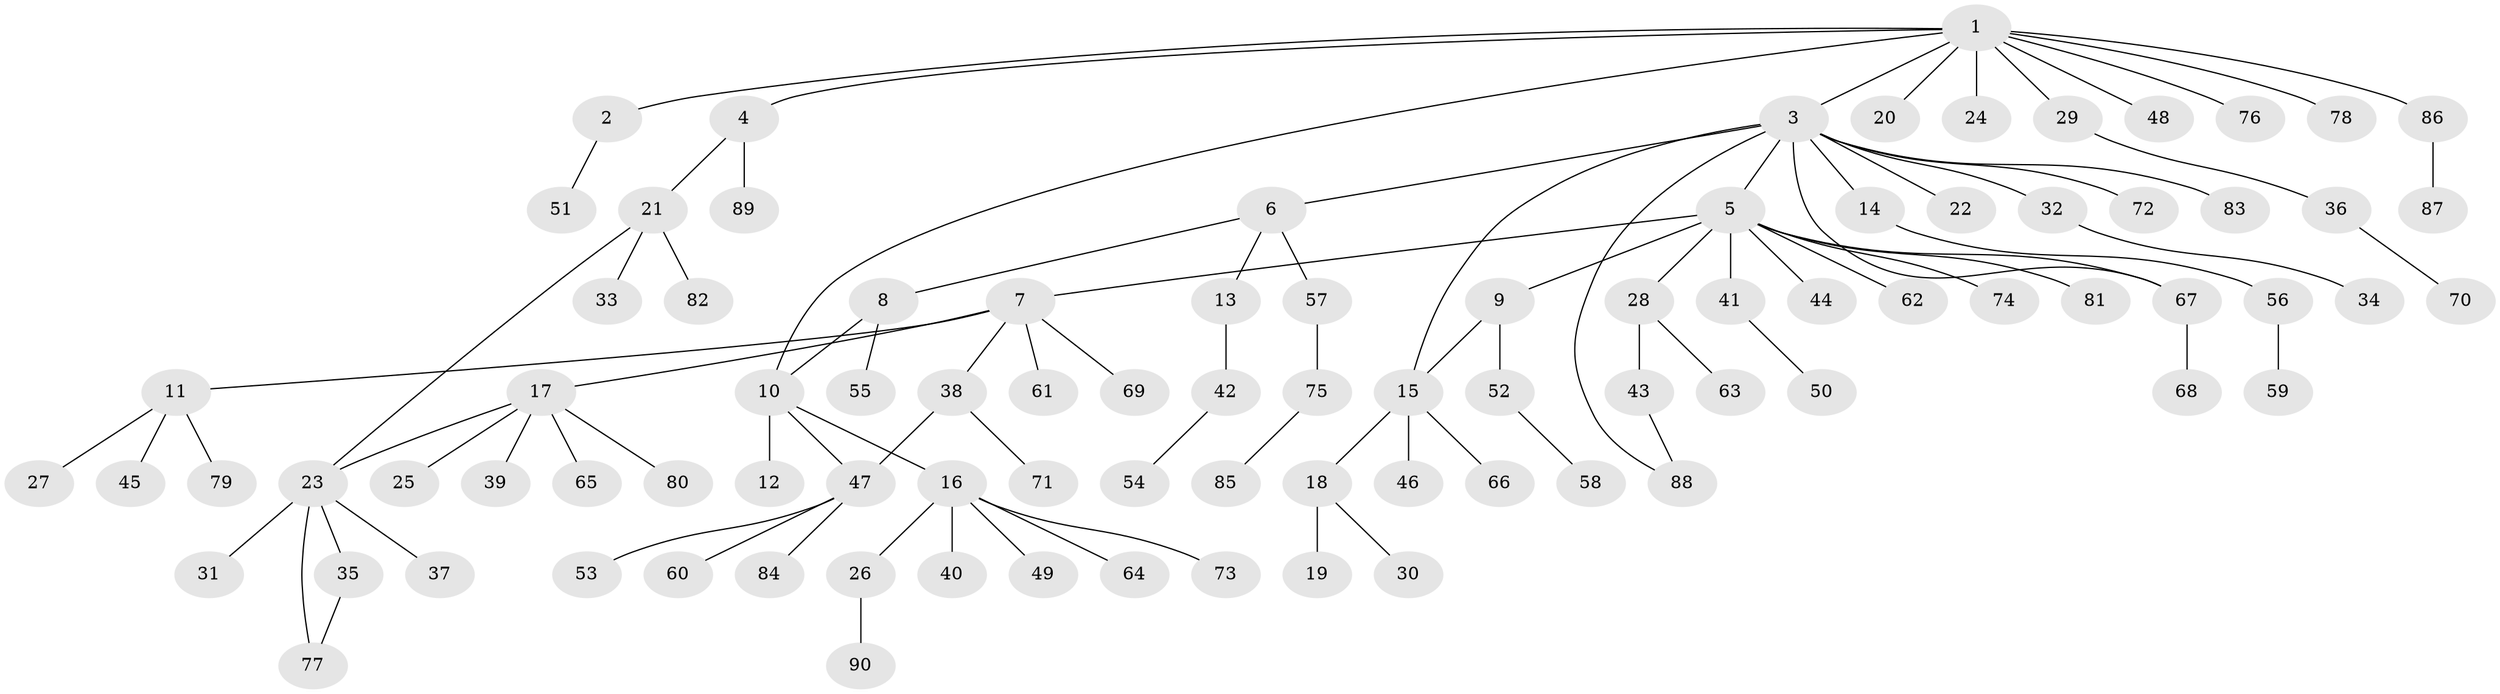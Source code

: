 // coarse degree distribution, {6: 0.044444444444444446, 1: 0.4666666666666667, 10: 0.022222222222222223, 2: 0.24444444444444444, 4: 0.06666666666666667, 5: 0.022222222222222223, 3: 0.13333333333333333}
// Generated by graph-tools (version 1.1) at 2025/50/03/04/25 22:50:31]
// undirected, 90 vertices, 96 edges
graph export_dot {
  node [color=gray90,style=filled];
  1;
  2;
  3;
  4;
  5;
  6;
  7;
  8;
  9;
  10;
  11;
  12;
  13;
  14;
  15;
  16;
  17;
  18;
  19;
  20;
  21;
  22;
  23;
  24;
  25;
  26;
  27;
  28;
  29;
  30;
  31;
  32;
  33;
  34;
  35;
  36;
  37;
  38;
  39;
  40;
  41;
  42;
  43;
  44;
  45;
  46;
  47;
  48;
  49;
  50;
  51;
  52;
  53;
  54;
  55;
  56;
  57;
  58;
  59;
  60;
  61;
  62;
  63;
  64;
  65;
  66;
  67;
  68;
  69;
  70;
  71;
  72;
  73;
  74;
  75;
  76;
  77;
  78;
  79;
  80;
  81;
  82;
  83;
  84;
  85;
  86;
  87;
  88;
  89;
  90;
  1 -- 2;
  1 -- 3;
  1 -- 4;
  1 -- 10;
  1 -- 20;
  1 -- 24;
  1 -- 29;
  1 -- 48;
  1 -- 76;
  1 -- 78;
  1 -- 86;
  2 -- 51;
  3 -- 5;
  3 -- 6;
  3 -- 14;
  3 -- 15;
  3 -- 22;
  3 -- 32;
  3 -- 67;
  3 -- 72;
  3 -- 83;
  3 -- 88;
  4 -- 21;
  4 -- 89;
  5 -- 7;
  5 -- 9;
  5 -- 28;
  5 -- 41;
  5 -- 44;
  5 -- 62;
  5 -- 67;
  5 -- 74;
  5 -- 81;
  6 -- 8;
  6 -- 13;
  6 -- 57;
  7 -- 11;
  7 -- 17;
  7 -- 38;
  7 -- 61;
  7 -- 69;
  8 -- 10;
  8 -- 55;
  9 -- 15;
  9 -- 52;
  10 -- 12;
  10 -- 16;
  10 -- 47;
  11 -- 27;
  11 -- 45;
  11 -- 79;
  13 -- 42;
  14 -- 56;
  15 -- 18;
  15 -- 46;
  15 -- 66;
  16 -- 26;
  16 -- 40;
  16 -- 49;
  16 -- 64;
  16 -- 73;
  17 -- 23;
  17 -- 25;
  17 -- 39;
  17 -- 65;
  17 -- 80;
  18 -- 19;
  18 -- 30;
  21 -- 23;
  21 -- 33;
  21 -- 82;
  23 -- 31;
  23 -- 35;
  23 -- 37;
  23 -- 77;
  26 -- 90;
  28 -- 43;
  28 -- 63;
  29 -- 36;
  32 -- 34;
  35 -- 77;
  36 -- 70;
  38 -- 47;
  38 -- 71;
  41 -- 50;
  42 -- 54;
  43 -- 88;
  47 -- 53;
  47 -- 60;
  47 -- 84;
  52 -- 58;
  56 -- 59;
  57 -- 75;
  67 -- 68;
  75 -- 85;
  86 -- 87;
}
